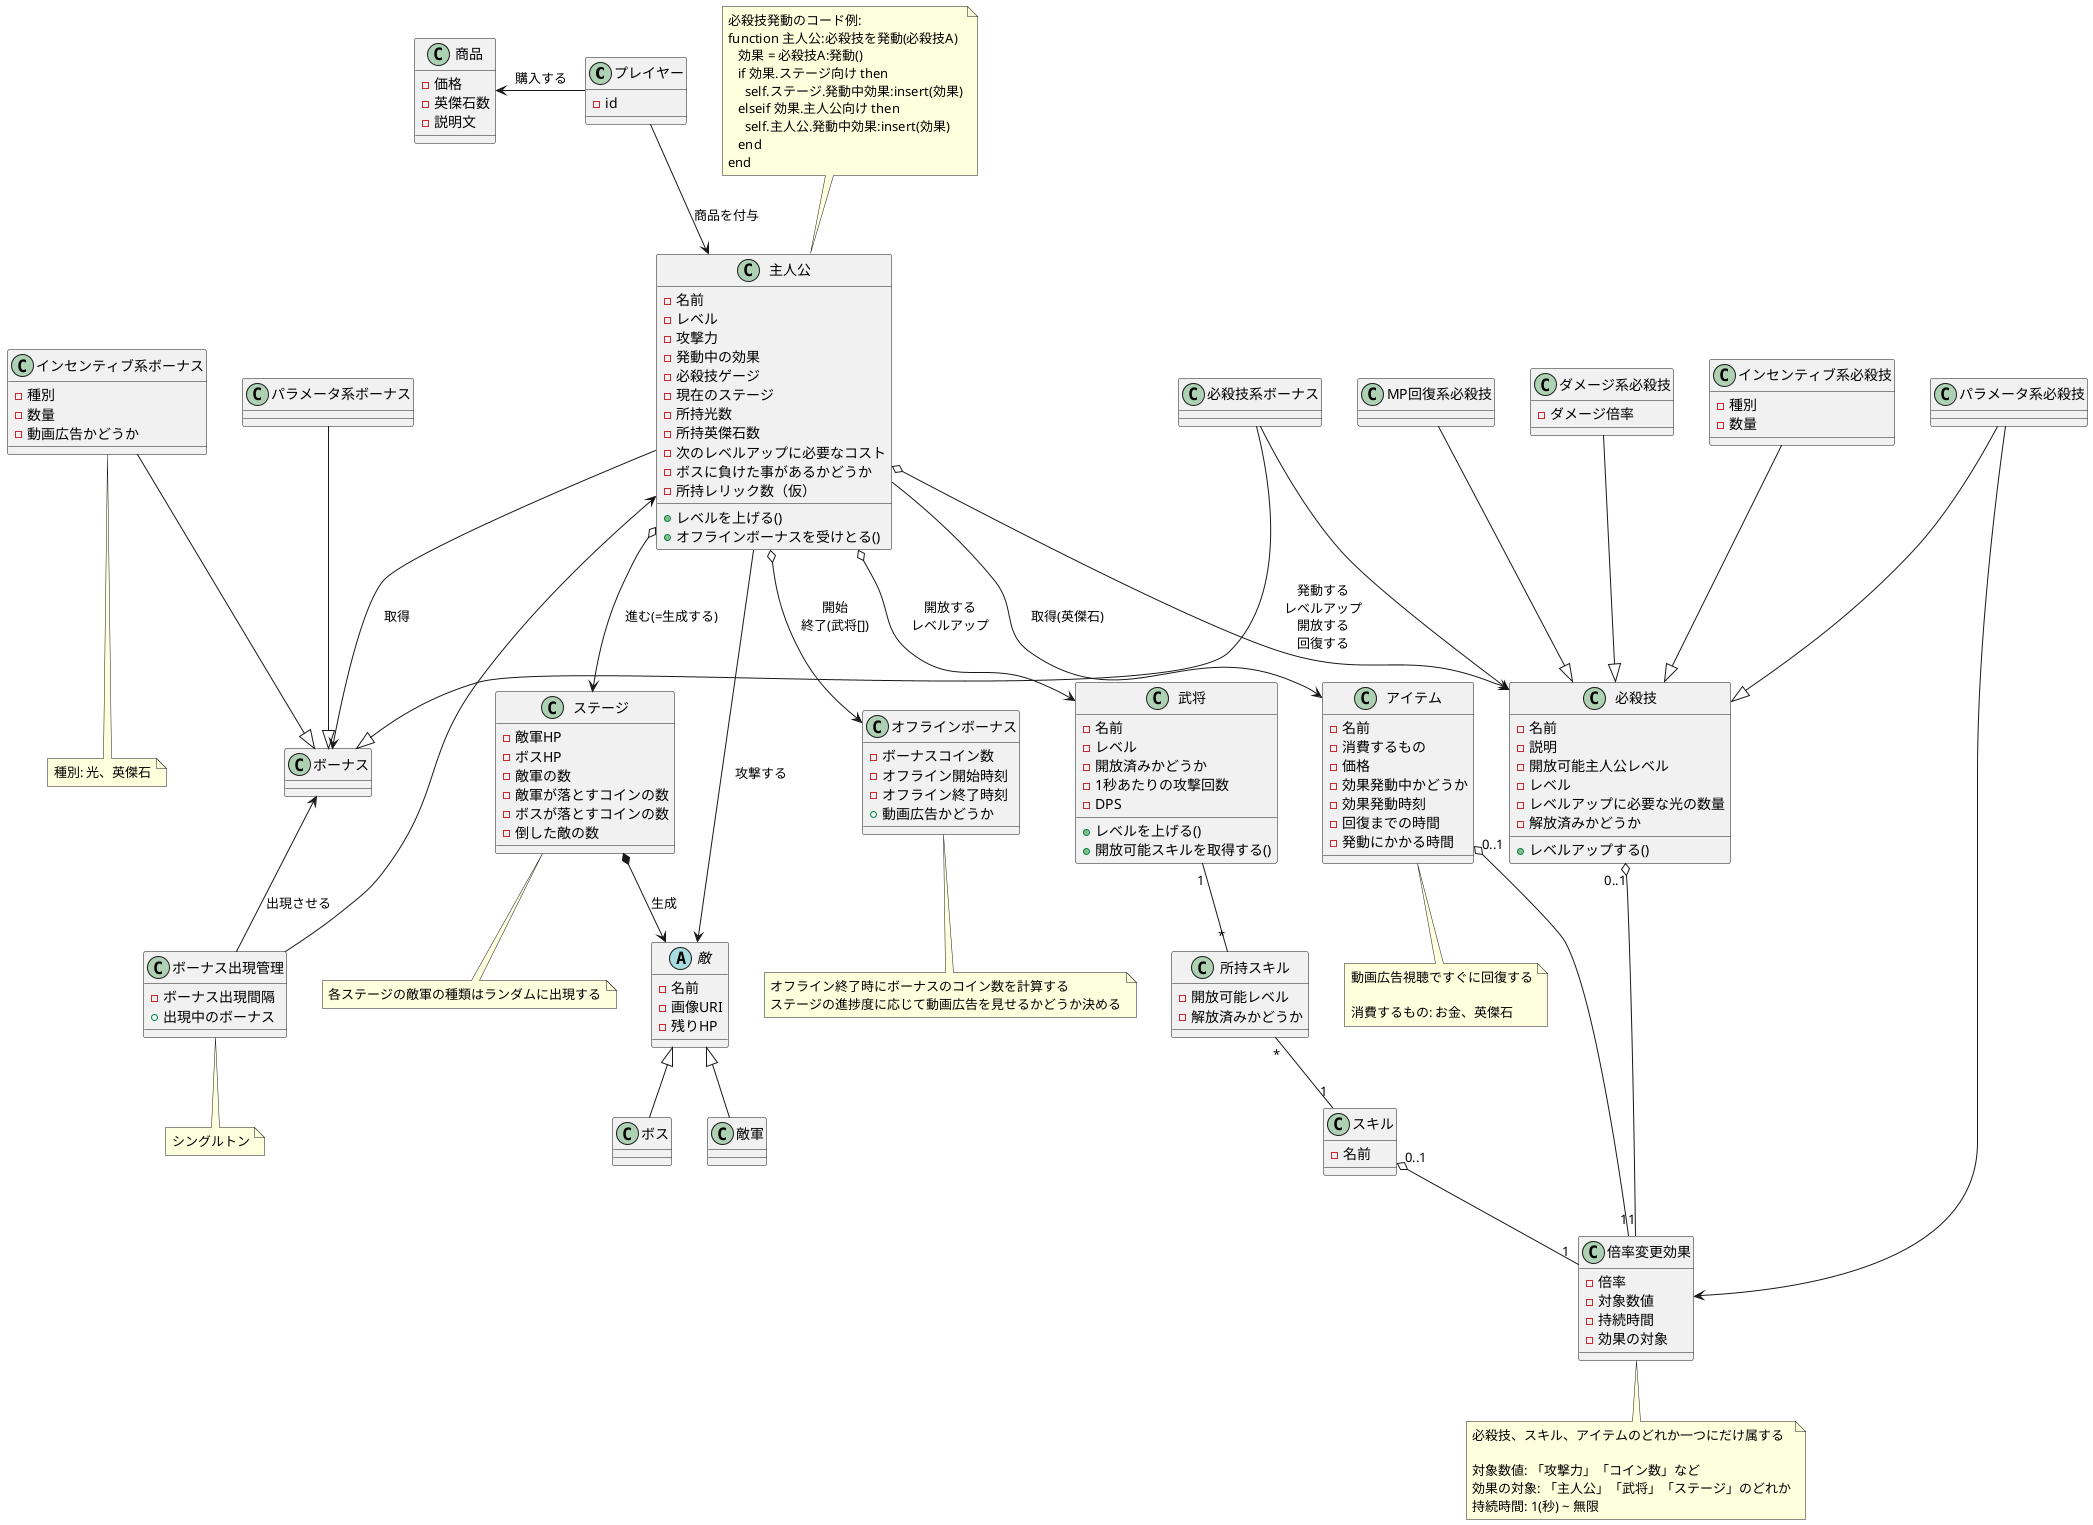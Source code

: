 @startuml

class プレイヤー {
    - id
}
class 主人公 {
    - 名前
    - レベル
    - 攻撃力
    - 発動中の効果
    - 必殺技ゲージ
    - 現在のステージ
    - 所持光数
    - 所持英傑石数
    - 次のレベルアップに必要なコスト
    - ボスに負けた事があるかどうか
    - 所持レリック数（仮）
    + レベルを上げる()
    + オフラインボーナスを受けとる()
}
note top {
    必殺技発動のコード例:
    function 主人公:必殺技を発動(必殺技A)
       効果 = 必殺技A:発動()
       if 効果.ステージ向け then
         self.ステージ.発動中効果:insert(効果)
       elseif 効果.主人公向け then
         self.主人公.発動中効果:insert(効果)
       end
    end
}

class ステージ {
    - 敵軍HP
    - ボスHP
    - 敵軍の数
    - 敵軍が落とすコインの数
    - ボスが落とすコインの数
    - 倒した敵の数
}
note bottom: 各ステージの敵軍の種類はランダムに出現する

abstract 敵 {
    - 名前
    - 画像URI
    - 残りHP
}
class ボス
class 敵軍
ボス -u-|> 敵
敵軍 -u-|> 敵

class 武将 {
    - 名前
    - レベル
    - 開放済みかどうか
    - 1秒あたりの攻撃回数
    - DPS
    + レベルを上げる()
    + 開放可能スキルを取得する()
}
class スキル {
    - 名前
}
class 所持スキル {
    - 開放可能レベル
    - 解放済みかどうか
}
class 必殺技 {
    - 名前
    - 説明
    - 開放可能主人公レベル
    - レベル
    - レベルアップに必要な光の数量
    - 解放済みかどうか
    + レベルアップする()
}
class ダメージ系必殺技 {
    - ダメージ倍率
}
class インセンティブ系必殺技 {
    - 種別
    - 数量
}
ダメージ系必殺技 --|> 必殺技
パラメータ系必殺技 --|> 必殺技
インセンティブ系必殺技 --|> 必殺技
MP回復系必殺技 --|> 必殺技

class アイテム {
    - 名前
    - 消費するもの
    - 価格
    - 効果発動中かどうか
    - 効果発動時刻
    - 回復までの時間
    - 発動にかかる時間
}
note bottom {
    動画広告視聴ですぐに回復する

    消費するもの: お金、英傑石
}

class 倍率変更効果 {
    - 倍率
    - 対象数値
    - 持続時間
    - 効果の対象
}
note bottom {
    必殺技、スキル、アイテムのどれか一つにだけ属する

    対象数値: 「攻撃力」「コイン数」など
    効果の対象: 「主人公」「武将」「ステージ」のどれか
    持続時間: 1(秒) ~ 無限
}
class オフラインボーナス {
    - ボーナスコイン数
    - オフライン開始時刻
    - オフライン終了時刻
    + 動画広告かどうか
}
note bottom {
 オフライン終了時にボーナスのコイン数を計算する
 ステージの進捗度に応じて動画広告を見せるかどうか決める
}

class ボーナス
class 必殺技系ボーナス
class インセンティブ系ボーナス {
    - 種別
    - 数量
    - 動画広告かどうか
}
note bottom: 種別: 光、英傑石
class パラメータ系ボーナス
必殺技系ボーナス --|> ボーナス
インセンティブ系ボーナス --|> ボーナス
パラメータ系ボーナス --|> ボーナス

class ボーナス出現管理 {
    - ボーナス出現間隔
    + 出現中のボーナス
}
note bottom: シングルトン

class 商品 {
    - 価格
    - 英傑石数
    - 説明文
}

必殺技 "0..1" o-- "1" 倍率変更効果
スキル "0..1"  o-- "1" 倍率変更効果
アイテム "0..1" o-- "1" 倍率変更効果
武将 "1" -- "*" 所持スキル
所持スキル "*" -- "1" スキル
ステージ *--> 敵: 生成
主人公 --> 敵: 攻撃する
主人公 o--> 必殺技: 発動する\nレベルアップ\n開放する\n回復する
主人公 o--> 武将: 開放する\nレベルアップ
主人公 o--> ステージ: 進む(=生成する)
主人公 o--> オフラインボーナス: 開始\n終了(武将[])
主人公 --> ボーナス: 取得
主人公 --> アイテム: 取得(英傑石)
ボーナス出現管理 -u-> ボーナス: 出現させる
ボーナス出現管理 --> 主人公
プレイヤー -l-> 商品: 購入する
プレイヤー --> 主人公: 商品を付与
必殺技系ボーナス --> 必殺技
パラメータ系必殺技 --> 倍率変更効果

@enduml